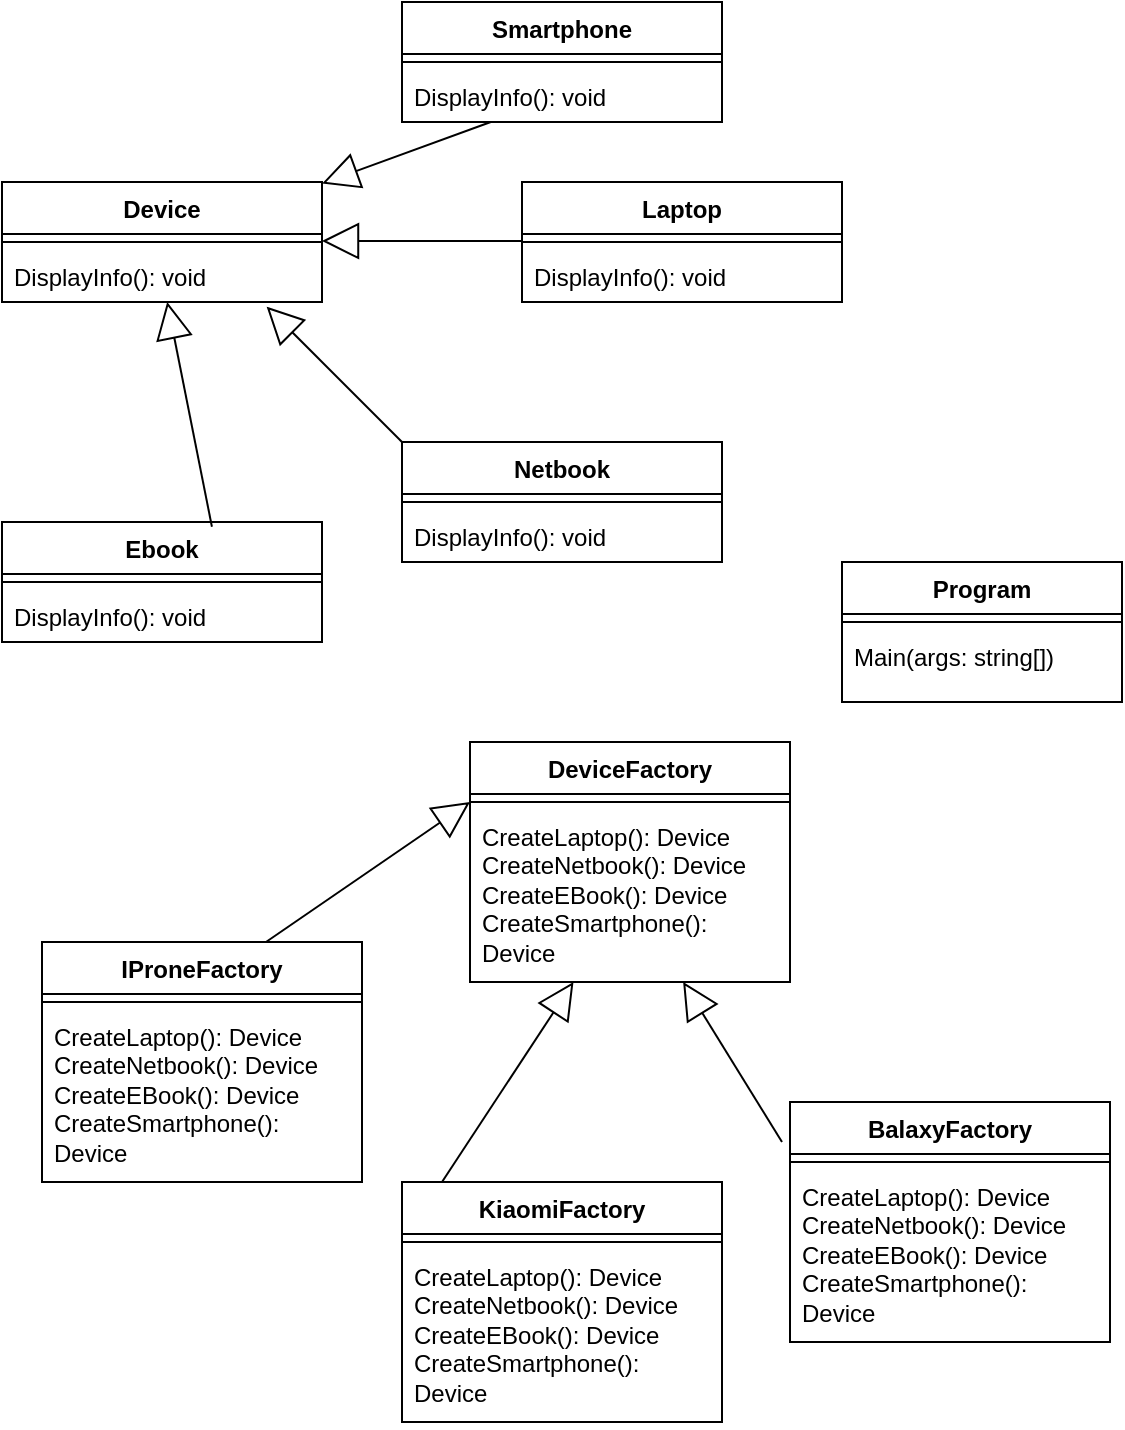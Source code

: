 <mxfile version="23.1.2" type="device">
  <diagram name="Страница — 1" id="zJbMZig5GWOQ5cZClWle">
    <mxGraphModel dx="808" dy="765" grid="1" gridSize="10" guides="1" tooltips="1" connect="1" arrows="1" fold="1" page="1" pageScale="1" pageWidth="827" pageHeight="1169" math="0" shadow="0">
      <root>
        <mxCell id="0" />
        <mxCell id="1" parent="0" />
        <mxCell id="VlVeshZNI-1RYghp7-K5-1" value="Device" style="swimlane;fontStyle=1;align=center;verticalAlign=top;childLayout=stackLayout;horizontal=1;startSize=26;horizontalStack=0;resizeParent=1;resizeParentMax=0;resizeLast=0;collapsible=1;marginBottom=0;whiteSpace=wrap;html=1;" vertex="1" parent="1">
          <mxGeometry x="20" y="130" width="160" height="60" as="geometry" />
        </mxCell>
        <mxCell id="VlVeshZNI-1RYghp7-K5-3" value="" style="line;strokeWidth=1;fillColor=none;align=left;verticalAlign=middle;spacingTop=-1;spacingLeft=3;spacingRight=3;rotatable=0;labelPosition=right;points=[];portConstraint=eastwest;strokeColor=inherit;" vertex="1" parent="VlVeshZNI-1RYghp7-K5-1">
          <mxGeometry y="26" width="160" height="8" as="geometry" />
        </mxCell>
        <mxCell id="VlVeshZNI-1RYghp7-K5-4" value="DisplayInfo(): void" style="text;strokeColor=none;fillColor=none;align=left;verticalAlign=top;spacingLeft=4;spacingRight=4;overflow=hidden;rotatable=0;points=[[0,0.5],[1,0.5]];portConstraint=eastwest;whiteSpace=wrap;html=1;" vertex="1" parent="VlVeshZNI-1RYghp7-K5-1">
          <mxGeometry y="34" width="160" height="26" as="geometry" />
        </mxCell>
        <mxCell id="VlVeshZNI-1RYghp7-K5-5" value="Laptop" style="swimlane;fontStyle=1;align=center;verticalAlign=top;childLayout=stackLayout;horizontal=1;startSize=26;horizontalStack=0;resizeParent=1;resizeParentMax=0;resizeLast=0;collapsible=1;marginBottom=0;whiteSpace=wrap;html=1;" vertex="1" parent="1">
          <mxGeometry x="280" y="130" width="160" height="60" as="geometry" />
        </mxCell>
        <mxCell id="VlVeshZNI-1RYghp7-K5-6" value="" style="line;strokeWidth=1;fillColor=none;align=left;verticalAlign=middle;spacingTop=-1;spacingLeft=3;spacingRight=3;rotatable=0;labelPosition=right;points=[];portConstraint=eastwest;strokeColor=inherit;" vertex="1" parent="VlVeshZNI-1RYghp7-K5-5">
          <mxGeometry y="26" width="160" height="8" as="geometry" />
        </mxCell>
        <mxCell id="VlVeshZNI-1RYghp7-K5-7" value="DisplayInfo(): void" style="text;strokeColor=none;fillColor=none;align=left;verticalAlign=top;spacingLeft=4;spacingRight=4;overflow=hidden;rotatable=0;points=[[0,0.5],[1,0.5]];portConstraint=eastwest;whiteSpace=wrap;html=1;" vertex="1" parent="VlVeshZNI-1RYghp7-K5-5">
          <mxGeometry y="34" width="160" height="26" as="geometry" />
        </mxCell>
        <mxCell id="VlVeshZNI-1RYghp7-K5-8" value="" style="endArrow=block;endSize=16;endFill=0;html=1;rounded=0;" edge="1" parent="1">
          <mxGeometry width="160" relative="1" as="geometry">
            <mxPoint x="280" y="159.5" as="sourcePoint" />
            <mxPoint x="180" y="159.5" as="targetPoint" />
          </mxGeometry>
        </mxCell>
        <mxCell id="VlVeshZNI-1RYghp7-K5-9" value="Netbook" style="swimlane;fontStyle=1;align=center;verticalAlign=top;childLayout=stackLayout;horizontal=1;startSize=26;horizontalStack=0;resizeParent=1;resizeParentMax=0;resizeLast=0;collapsible=1;marginBottom=0;whiteSpace=wrap;html=1;" vertex="1" parent="1">
          <mxGeometry x="220" y="260" width="160" height="60" as="geometry" />
        </mxCell>
        <mxCell id="VlVeshZNI-1RYghp7-K5-10" value="" style="line;strokeWidth=1;fillColor=none;align=left;verticalAlign=middle;spacingTop=-1;spacingLeft=3;spacingRight=3;rotatable=0;labelPosition=right;points=[];portConstraint=eastwest;strokeColor=inherit;" vertex="1" parent="VlVeshZNI-1RYghp7-K5-9">
          <mxGeometry y="26" width="160" height="8" as="geometry" />
        </mxCell>
        <mxCell id="VlVeshZNI-1RYghp7-K5-11" value="DisplayInfo(): void" style="text;strokeColor=none;fillColor=none;align=left;verticalAlign=top;spacingLeft=4;spacingRight=4;overflow=hidden;rotatable=0;points=[[0,0.5],[1,0.5]];portConstraint=eastwest;whiteSpace=wrap;html=1;" vertex="1" parent="VlVeshZNI-1RYghp7-K5-9">
          <mxGeometry y="34" width="160" height="26" as="geometry" />
        </mxCell>
        <mxCell id="VlVeshZNI-1RYghp7-K5-12" value="" style="endArrow=block;endSize=16;endFill=0;html=1;rounded=0;exitX=0;exitY=0;exitDx=0;exitDy=0;entryX=0.827;entryY=1.09;entryDx=0;entryDy=0;entryPerimeter=0;" edge="1" parent="1" source="VlVeshZNI-1RYghp7-K5-9" target="VlVeshZNI-1RYghp7-K5-4">
          <mxGeometry width="160" relative="1" as="geometry">
            <mxPoint x="250" y="240" as="sourcePoint" />
            <mxPoint x="150" y="240" as="targetPoint" />
          </mxGeometry>
        </mxCell>
        <mxCell id="VlVeshZNI-1RYghp7-K5-13" value="Ebook" style="swimlane;fontStyle=1;align=center;verticalAlign=top;childLayout=stackLayout;horizontal=1;startSize=26;horizontalStack=0;resizeParent=1;resizeParentMax=0;resizeLast=0;collapsible=1;marginBottom=0;whiteSpace=wrap;html=1;" vertex="1" parent="1">
          <mxGeometry x="20" y="300" width="160" height="60" as="geometry" />
        </mxCell>
        <mxCell id="VlVeshZNI-1RYghp7-K5-14" value="" style="line;strokeWidth=1;fillColor=none;align=left;verticalAlign=middle;spacingTop=-1;spacingLeft=3;spacingRight=3;rotatable=0;labelPosition=right;points=[];portConstraint=eastwest;strokeColor=inherit;" vertex="1" parent="VlVeshZNI-1RYghp7-K5-13">
          <mxGeometry y="26" width="160" height="8" as="geometry" />
        </mxCell>
        <mxCell id="VlVeshZNI-1RYghp7-K5-15" value="DisplayInfo(): void" style="text;strokeColor=none;fillColor=none;align=left;verticalAlign=top;spacingLeft=4;spacingRight=4;overflow=hidden;rotatable=0;points=[[0,0.5],[1,0.5]];portConstraint=eastwest;whiteSpace=wrap;html=1;" vertex="1" parent="VlVeshZNI-1RYghp7-K5-13">
          <mxGeometry y="34" width="160" height="26" as="geometry" />
        </mxCell>
        <mxCell id="VlVeshZNI-1RYghp7-K5-16" value="" style="endArrow=block;endSize=16;endFill=0;html=1;rounded=0;exitX=0.656;exitY=0.039;exitDx=0;exitDy=0;exitPerimeter=0;" edge="1" parent="1" source="VlVeshZNI-1RYghp7-K5-13" target="VlVeshZNI-1RYghp7-K5-4">
          <mxGeometry width="160" relative="1" as="geometry">
            <mxPoint x="150" y="270" as="sourcePoint" />
            <mxPoint x="50" y="270" as="targetPoint" />
          </mxGeometry>
        </mxCell>
        <mxCell id="VlVeshZNI-1RYghp7-K5-17" value="Smartphone" style="swimlane;fontStyle=1;align=center;verticalAlign=top;childLayout=stackLayout;horizontal=1;startSize=26;horizontalStack=0;resizeParent=1;resizeParentMax=0;resizeLast=0;collapsible=1;marginBottom=0;whiteSpace=wrap;html=1;" vertex="1" parent="1">
          <mxGeometry x="220" y="40" width="160" height="60" as="geometry" />
        </mxCell>
        <mxCell id="VlVeshZNI-1RYghp7-K5-18" value="" style="line;strokeWidth=1;fillColor=none;align=left;verticalAlign=middle;spacingTop=-1;spacingLeft=3;spacingRight=3;rotatable=0;labelPosition=right;points=[];portConstraint=eastwest;strokeColor=inherit;" vertex="1" parent="VlVeshZNI-1RYghp7-K5-17">
          <mxGeometry y="26" width="160" height="8" as="geometry" />
        </mxCell>
        <mxCell id="VlVeshZNI-1RYghp7-K5-19" value="DisplayInfo(): void" style="text;strokeColor=none;fillColor=none;align=left;verticalAlign=top;spacingLeft=4;spacingRight=4;overflow=hidden;rotatable=0;points=[[0,0.5],[1,0.5]];portConstraint=eastwest;whiteSpace=wrap;html=1;" vertex="1" parent="VlVeshZNI-1RYghp7-K5-17">
          <mxGeometry y="34" width="160" height="26" as="geometry" />
        </mxCell>
        <mxCell id="VlVeshZNI-1RYghp7-K5-20" value="" style="endArrow=block;endSize=16;endFill=0;html=1;rounded=0;" edge="1" parent="1" source="VlVeshZNI-1RYghp7-K5-19" target="VlVeshZNI-1RYghp7-K5-1">
          <mxGeometry width="160" relative="1" as="geometry">
            <mxPoint x="270" y="120" as="sourcePoint" />
            <mxPoint x="170" y="120" as="targetPoint" />
          </mxGeometry>
        </mxCell>
        <mxCell id="VlVeshZNI-1RYghp7-K5-21" value="DeviceFactory" style="swimlane;fontStyle=1;align=center;verticalAlign=top;childLayout=stackLayout;horizontal=1;startSize=26;horizontalStack=0;resizeParent=1;resizeParentMax=0;resizeLast=0;collapsible=1;marginBottom=0;whiteSpace=wrap;html=1;" vertex="1" parent="1">
          <mxGeometry x="254" y="410" width="160" height="120" as="geometry" />
        </mxCell>
        <mxCell id="VlVeshZNI-1RYghp7-K5-23" value="" style="line;strokeWidth=1;fillColor=none;align=left;verticalAlign=middle;spacingTop=-1;spacingLeft=3;spacingRight=3;rotatable=0;labelPosition=right;points=[];portConstraint=eastwest;strokeColor=inherit;" vertex="1" parent="VlVeshZNI-1RYghp7-K5-21">
          <mxGeometry y="26" width="160" height="8" as="geometry" />
        </mxCell>
        <mxCell id="VlVeshZNI-1RYghp7-K5-24" value="CreateLaptop(): Device&lt;br&gt;CreateNetbook(): Device&lt;br&gt;CreateEBook(): Device&lt;br&gt;CreateSmartphone(): Device" style="text;strokeColor=none;fillColor=none;align=left;verticalAlign=top;spacingLeft=4;spacingRight=4;overflow=hidden;rotatable=0;points=[[0,0.5],[1,0.5]];portConstraint=eastwest;whiteSpace=wrap;html=1;" vertex="1" parent="VlVeshZNI-1RYghp7-K5-21">
          <mxGeometry y="34" width="160" height="86" as="geometry" />
        </mxCell>
        <mxCell id="VlVeshZNI-1RYghp7-K5-25" value="IProneFactory" style="swimlane;fontStyle=1;align=center;verticalAlign=top;childLayout=stackLayout;horizontal=1;startSize=26;horizontalStack=0;resizeParent=1;resizeParentMax=0;resizeLast=0;collapsible=1;marginBottom=0;whiteSpace=wrap;html=1;" vertex="1" parent="1">
          <mxGeometry x="40" y="510" width="160" height="120" as="geometry" />
        </mxCell>
        <mxCell id="VlVeshZNI-1RYghp7-K5-26" value="" style="line;strokeWidth=1;fillColor=none;align=left;verticalAlign=middle;spacingTop=-1;spacingLeft=3;spacingRight=3;rotatable=0;labelPosition=right;points=[];portConstraint=eastwest;strokeColor=inherit;" vertex="1" parent="VlVeshZNI-1RYghp7-K5-25">
          <mxGeometry y="26" width="160" height="8" as="geometry" />
        </mxCell>
        <mxCell id="VlVeshZNI-1RYghp7-K5-27" value="CreateLaptop(): Device&lt;br&gt;CreateNetbook(): Device&lt;br&gt;CreateEBook(): Device&lt;br&gt;CreateSmartphone(): Device" style="text;strokeColor=none;fillColor=none;align=left;verticalAlign=top;spacingLeft=4;spacingRight=4;overflow=hidden;rotatable=0;points=[[0,0.5],[1,0.5]];portConstraint=eastwest;whiteSpace=wrap;html=1;" vertex="1" parent="VlVeshZNI-1RYghp7-K5-25">
          <mxGeometry y="34" width="160" height="86" as="geometry" />
        </mxCell>
        <mxCell id="VlVeshZNI-1RYghp7-K5-28" value="" style="endArrow=block;endSize=16;endFill=0;html=1;rounded=0;exitX=0.656;exitY=0.039;exitDx=0;exitDy=0;exitPerimeter=0;entryX=0;entryY=0.25;entryDx=0;entryDy=0;" edge="1" parent="1" target="VlVeshZNI-1RYghp7-K5-21">
          <mxGeometry width="160" relative="1" as="geometry">
            <mxPoint x="152" y="510" as="sourcePoint" />
            <mxPoint x="130" y="398" as="targetPoint" />
          </mxGeometry>
        </mxCell>
        <mxCell id="VlVeshZNI-1RYghp7-K5-29" value="KiaomiFactory" style="swimlane;fontStyle=1;align=center;verticalAlign=top;childLayout=stackLayout;horizontal=1;startSize=26;horizontalStack=0;resizeParent=1;resizeParentMax=0;resizeLast=0;collapsible=1;marginBottom=0;whiteSpace=wrap;html=1;" vertex="1" parent="1">
          <mxGeometry x="220" y="630" width="160" height="120" as="geometry" />
        </mxCell>
        <mxCell id="VlVeshZNI-1RYghp7-K5-30" value="" style="line;strokeWidth=1;fillColor=none;align=left;verticalAlign=middle;spacingTop=-1;spacingLeft=3;spacingRight=3;rotatable=0;labelPosition=right;points=[];portConstraint=eastwest;strokeColor=inherit;" vertex="1" parent="VlVeshZNI-1RYghp7-K5-29">
          <mxGeometry y="26" width="160" height="8" as="geometry" />
        </mxCell>
        <mxCell id="VlVeshZNI-1RYghp7-K5-31" value="CreateLaptop(): Device&lt;br&gt;CreateNetbook(): Device&lt;br&gt;CreateEBook(): Device&lt;br&gt;CreateSmartphone(): Device" style="text;strokeColor=none;fillColor=none;align=left;verticalAlign=top;spacingLeft=4;spacingRight=4;overflow=hidden;rotatable=0;points=[[0,0.5],[1,0.5]];portConstraint=eastwest;whiteSpace=wrap;html=1;" vertex="1" parent="VlVeshZNI-1RYghp7-K5-29">
          <mxGeometry y="34" width="160" height="86" as="geometry" />
        </mxCell>
        <mxCell id="VlVeshZNI-1RYghp7-K5-32" value="" style="endArrow=block;endSize=16;endFill=0;html=1;rounded=0;exitX=0.656;exitY=0.039;exitDx=0;exitDy=0;exitPerimeter=0;" edge="1" parent="1" target="VlVeshZNI-1RYghp7-K5-24">
          <mxGeometry width="160" relative="1" as="geometry">
            <mxPoint x="240" y="630" as="sourcePoint" />
            <mxPoint x="342" y="560" as="targetPoint" />
          </mxGeometry>
        </mxCell>
        <mxCell id="VlVeshZNI-1RYghp7-K5-33" value="BalaxyFactory" style="swimlane;fontStyle=1;align=center;verticalAlign=top;childLayout=stackLayout;horizontal=1;startSize=26;horizontalStack=0;resizeParent=1;resizeParentMax=0;resizeLast=0;collapsible=1;marginBottom=0;whiteSpace=wrap;html=1;" vertex="1" parent="1">
          <mxGeometry x="414" y="590" width="160" height="120" as="geometry" />
        </mxCell>
        <mxCell id="VlVeshZNI-1RYghp7-K5-34" value="" style="line;strokeWidth=1;fillColor=none;align=left;verticalAlign=middle;spacingTop=-1;spacingLeft=3;spacingRight=3;rotatable=0;labelPosition=right;points=[];portConstraint=eastwest;strokeColor=inherit;" vertex="1" parent="VlVeshZNI-1RYghp7-K5-33">
          <mxGeometry y="26" width="160" height="8" as="geometry" />
        </mxCell>
        <mxCell id="VlVeshZNI-1RYghp7-K5-35" value="CreateLaptop(): Device&lt;br&gt;CreateNetbook(): Device&lt;br&gt;CreateEBook(): Device&lt;br&gt;CreateSmartphone(): Device" style="text;strokeColor=none;fillColor=none;align=left;verticalAlign=top;spacingLeft=4;spacingRight=4;overflow=hidden;rotatable=0;points=[[0,0.5],[1,0.5]];portConstraint=eastwest;whiteSpace=wrap;html=1;" vertex="1" parent="VlVeshZNI-1RYghp7-K5-33">
          <mxGeometry y="34" width="160" height="86" as="geometry" />
        </mxCell>
        <mxCell id="VlVeshZNI-1RYghp7-K5-37" value="" style="endArrow=block;endSize=16;endFill=0;html=1;rounded=0;" edge="1" parent="1" target="VlVeshZNI-1RYghp7-K5-24">
          <mxGeometry width="160" relative="1" as="geometry">
            <mxPoint x="410" y="610" as="sourcePoint" />
            <mxPoint x="476" y="520" as="targetPoint" />
          </mxGeometry>
        </mxCell>
        <mxCell id="VlVeshZNI-1RYghp7-K5-38" value="Program" style="swimlane;fontStyle=1;align=center;verticalAlign=top;childLayout=stackLayout;horizontal=1;startSize=26;horizontalStack=0;resizeParent=1;resizeParentMax=0;resizeLast=0;collapsible=1;marginBottom=0;whiteSpace=wrap;html=1;" vertex="1" parent="1">
          <mxGeometry x="440" y="320" width="140" height="70" as="geometry" />
        </mxCell>
        <mxCell id="VlVeshZNI-1RYghp7-K5-40" value="" style="line;strokeWidth=1;fillColor=none;align=left;verticalAlign=middle;spacingTop=-1;spacingLeft=3;spacingRight=3;rotatable=0;labelPosition=right;points=[];portConstraint=eastwest;strokeColor=inherit;" vertex="1" parent="VlVeshZNI-1RYghp7-K5-38">
          <mxGeometry y="26" width="140" height="8" as="geometry" />
        </mxCell>
        <mxCell id="VlVeshZNI-1RYghp7-K5-41" value="Main(args: string[])" style="text;strokeColor=none;fillColor=none;align=left;verticalAlign=top;spacingLeft=4;spacingRight=4;overflow=hidden;rotatable=0;points=[[0,0.5],[1,0.5]];portConstraint=eastwest;whiteSpace=wrap;html=1;" vertex="1" parent="VlVeshZNI-1RYghp7-K5-38">
          <mxGeometry y="34" width="140" height="36" as="geometry" />
        </mxCell>
      </root>
    </mxGraphModel>
  </diagram>
</mxfile>
